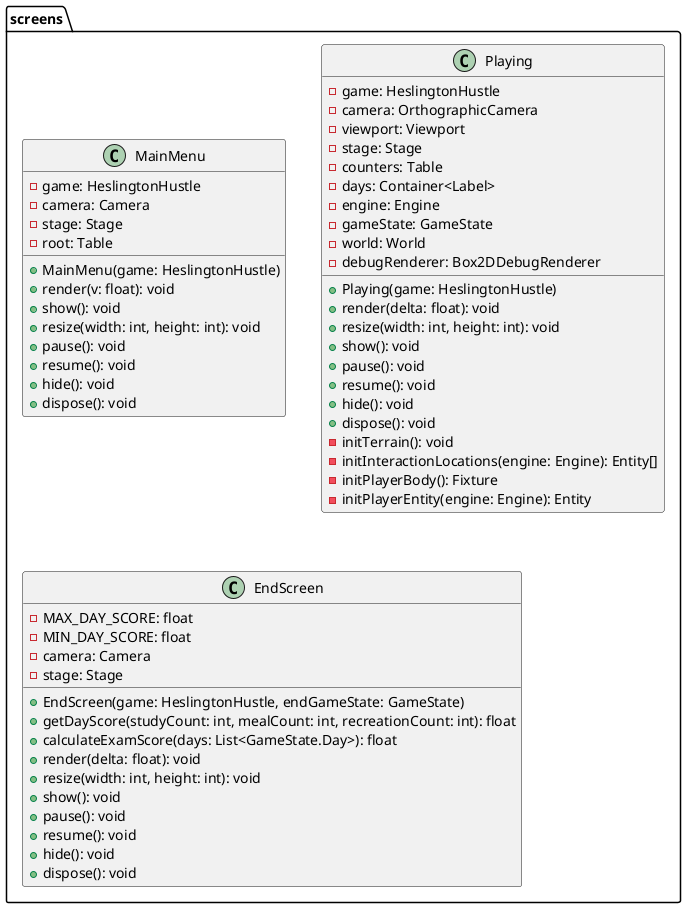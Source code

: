@startuml

package screens {
    class MainMenu {
        - game: HeslingtonHustle
        - camera: Camera
        - stage: Stage
        - root: Table
        + MainMenu(game: HeslingtonHustle)
        + render(v: float): void
        + show(): void
        + resize(width: int, height: int): void
        + pause(): void
        + resume(): void
        + hide(): void
        + dispose(): void
    }

    class Playing {
        - game: HeslingtonHustle
        - camera: OrthographicCamera
        - viewport: Viewport
        - stage: Stage
        - counters: Table
        - days: Container<Label>
        - engine: Engine
        - gameState: GameState
        - world: World
        - debugRenderer: Box2DDebugRenderer
        + Playing(game: HeslingtonHustle)
        + render(delta: float): void
        + resize(width: int, height: int): void
        + show(): void
        + pause(): void
        + resume(): void
        + hide(): void
        + dispose(): void
        - initTerrain(): void
        - initInteractionLocations(engine: Engine): Entity[]
        - initPlayerBody(): Fixture
        - initPlayerEntity(engine: Engine): Entity
    }

    class EndScreen {
        - MAX_DAY_SCORE: float
        - MIN_DAY_SCORE: float
        - camera: Camera
        - stage: Stage

        + EndScreen(game: HeslingtonHustle, endGameState: GameState)
        + getDayScore(studyCount: int, mealCount: int, recreationCount: int): float
        + calculateExamScore(days: List<GameState.Day>): float
        + render(delta: float): void
        + resize(width: int, height: int): void
        + show(): void
        + pause(): void
        + resume(): void
        + hide(): void
        + dispose(): void
    }
}
@enduml